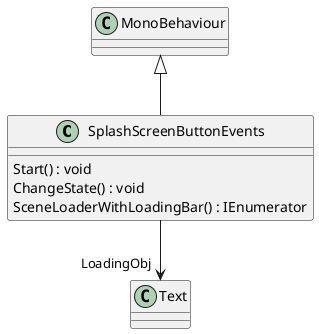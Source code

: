 @startuml
class SplashScreenButtonEvents {
    Start() : void
    ChangeState() : void
    SceneLoaderWithLoadingBar() : IEnumerator
}
MonoBehaviour <|-- SplashScreenButtonEvents
SplashScreenButtonEvents --> "LoadingObj" Text
@enduml
